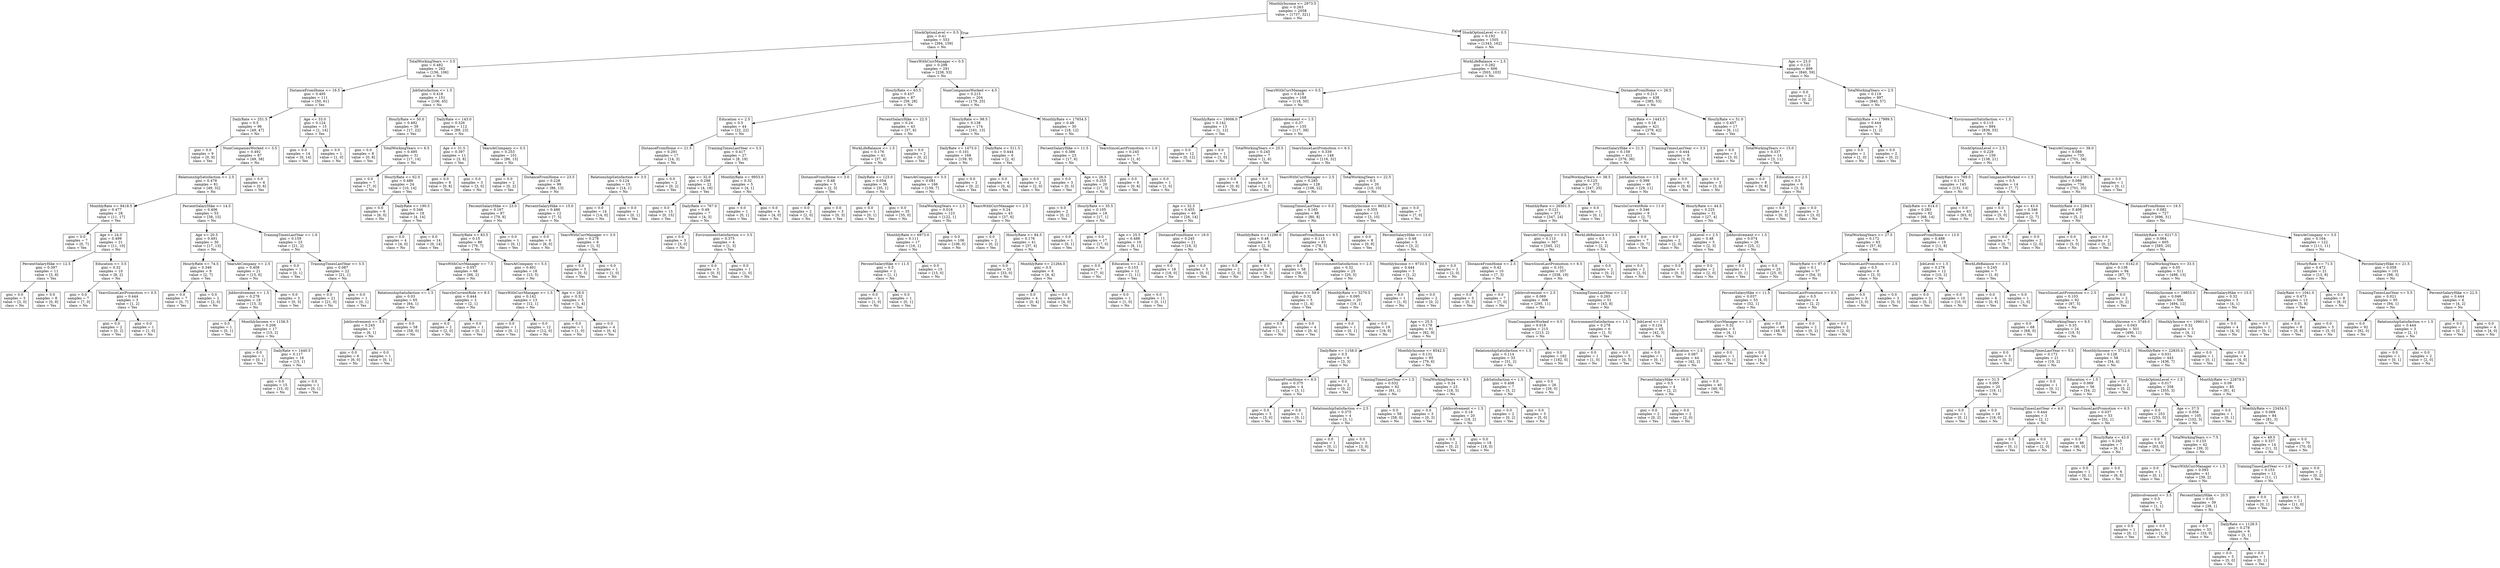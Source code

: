 digraph Tree {
node [shape=box] ;
0 [label="MonthlyIncome <= 2973.5\ngini = 0.263\nsamples = 2058\nvalue = [1737, 321]\nclass = No"] ;
1 [label="StockOptionLevel <= 0.5\ngini = 0.41\nsamples = 553\nvalue = [394, 159]\nclass = No"] ;
0 -> 1 [labeldistance=2.5, labelangle=45, headlabel="True"] ;
2 [label="TotalWorkingYears <= 3.5\ngini = 0.482\nsamples = 262\nvalue = [156, 106]\nclass = No"] ;
1 -> 2 ;
3 [label="DistanceFromHome <= 16.5\ngini = 0.495\nsamples = 111\nvalue = [50, 61]\nclass = Yes"] ;
2 -> 3 ;
4 [label="DailyRate <= 251.5\ngini = 0.5\nsamples = 96\nvalue = [49, 47]\nclass = No"] ;
3 -> 4 ;
5 [label="gini = 0.0\nsamples = 9\nvalue = [0, 9]\nclass = Yes"] ;
4 -> 5 ;
6 [label="NumCompaniesWorked <= 3.5\ngini = 0.492\nsamples = 87\nvalue = [49, 38]\nclass = No"] ;
4 -> 6 ;
7 [label="RelationshipSatisfaction <= 2.5\ngini = 0.478\nsamples = 81\nvalue = [49, 32]\nclass = No"] ;
6 -> 7 ;
8 [label="MonthlyRate <= 9418.5\ngini = 0.477\nsamples = 28\nvalue = [11, 17]\nclass = Yes"] ;
7 -> 8 ;
9 [label="gini = 0.0\nsamples = 7\nvalue = [0, 7]\nclass = Yes"] ;
8 -> 9 ;
10 [label="Age <= 24.0\ngini = 0.499\nsamples = 21\nvalue = [11, 10]\nclass = No"] ;
8 -> 10 ;
11 [label="PercentSalaryHike <= 12.5\ngini = 0.397\nsamples = 11\nvalue = [3, 8]\nclass = Yes"] ;
10 -> 11 ;
12 [label="gini = 0.0\nsamples = 3\nvalue = [3, 0]\nclass = No"] ;
11 -> 12 ;
13 [label="gini = 0.0\nsamples = 8\nvalue = [0, 8]\nclass = Yes"] ;
11 -> 13 ;
14 [label="Education <= 3.5\ngini = 0.32\nsamples = 10\nvalue = [8, 2]\nclass = No"] ;
10 -> 14 ;
15 [label="gini = 0.0\nsamples = 7\nvalue = [7, 0]\nclass = No"] ;
14 -> 15 ;
16 [label="YearsSinceLastPromotion <= 0.5\ngini = 0.444\nsamples = 3\nvalue = [1, 2]\nclass = Yes"] ;
14 -> 16 ;
17 [label="gini = 0.0\nsamples = 2\nvalue = [0, 2]\nclass = Yes"] ;
16 -> 17 ;
18 [label="gini = 0.0\nsamples = 1\nvalue = [1, 0]\nclass = No"] ;
16 -> 18 ;
19 [label="PercentSalaryHike <= 14.5\ngini = 0.406\nsamples = 53\nvalue = [38, 15]\nclass = No"] ;
7 -> 19 ;
20 [label="Age <= 20.5\ngini = 0.491\nsamples = 30\nvalue = [17, 13]\nclass = No"] ;
19 -> 20 ;
21 [label="HourlyRate <= 74.5\ngini = 0.346\nsamples = 9\nvalue = [2, 7]\nclass = Yes"] ;
20 -> 21 ;
22 [label="gini = 0.0\nsamples = 7\nvalue = [0, 7]\nclass = Yes"] ;
21 -> 22 ;
23 [label="gini = 0.0\nsamples = 2\nvalue = [2, 0]\nclass = No"] ;
21 -> 23 ;
24 [label="YearsAtCompany <= 2.5\ngini = 0.408\nsamples = 21\nvalue = [15, 6]\nclass = No"] ;
20 -> 24 ;
25 [label="JobInvolvement <= 1.5\ngini = 0.278\nsamples = 18\nvalue = [15, 3]\nclass = No"] ;
24 -> 25 ;
26 [label="gini = 0.0\nsamples = 1\nvalue = [0, 1]\nclass = Yes"] ;
25 -> 26 ;
27 [label="MonthlyIncome <= 1156.5\ngini = 0.208\nsamples = 17\nvalue = [15, 2]\nclass = No"] ;
25 -> 27 ;
28 [label="gini = 0.0\nsamples = 1\nvalue = [0, 1]\nclass = Yes"] ;
27 -> 28 ;
29 [label="DailyRate <= 1440.5\ngini = 0.117\nsamples = 16\nvalue = [15, 1]\nclass = No"] ;
27 -> 29 ;
30 [label="gini = 0.0\nsamples = 15\nvalue = [15, 0]\nclass = No"] ;
29 -> 30 ;
31 [label="gini = 0.0\nsamples = 1\nvalue = [0, 1]\nclass = Yes"] ;
29 -> 31 ;
32 [label="gini = 0.0\nsamples = 3\nvalue = [0, 3]\nclass = Yes"] ;
24 -> 32 ;
33 [label="TrainingTimesLastYear <= 1.0\ngini = 0.159\nsamples = 23\nvalue = [21, 2]\nclass = No"] ;
19 -> 33 ;
34 [label="gini = 0.0\nsamples = 1\nvalue = [0, 1]\nclass = Yes"] ;
33 -> 34 ;
35 [label="TrainingTimesLastYear <= 5.5\ngini = 0.087\nsamples = 22\nvalue = [21, 1]\nclass = No"] ;
33 -> 35 ;
36 [label="gini = 0.0\nsamples = 21\nvalue = [21, 0]\nclass = No"] ;
35 -> 36 ;
37 [label="gini = 0.0\nsamples = 1\nvalue = [0, 1]\nclass = Yes"] ;
35 -> 37 ;
38 [label="gini = 0.0\nsamples = 6\nvalue = [0, 6]\nclass = Yes"] ;
6 -> 38 ;
39 [label="Age <= 33.0\ngini = 0.124\nsamples = 15\nvalue = [1, 14]\nclass = Yes"] ;
3 -> 39 ;
40 [label="gini = 0.0\nsamples = 14\nvalue = [0, 14]\nclass = Yes"] ;
39 -> 40 ;
41 [label="gini = 0.0\nsamples = 1\nvalue = [1, 0]\nclass = No"] ;
39 -> 41 ;
42 [label="JobSatisfaction <= 1.5\ngini = 0.418\nsamples = 151\nvalue = [106, 45]\nclass = No"] ;
2 -> 42 ;
43 [label="HourlyRate <= 50.0\ngini = 0.492\nsamples = 39\nvalue = [17, 22]\nclass = Yes"] ;
42 -> 43 ;
44 [label="gini = 0.0\nsamples = 8\nvalue = [0, 8]\nclass = Yes"] ;
43 -> 44 ;
45 [label="TotalWorkingYears <= 6.5\ngini = 0.495\nsamples = 31\nvalue = [17, 14]\nclass = No"] ;
43 -> 45 ;
46 [label="gini = 0.0\nsamples = 7\nvalue = [7, 0]\nclass = No"] ;
45 -> 46 ;
47 [label="HourlyRate <= 62.0\ngini = 0.486\nsamples = 24\nvalue = [10, 14]\nclass = Yes"] ;
45 -> 47 ;
48 [label="gini = 0.0\nsamples = 6\nvalue = [6, 0]\nclass = No"] ;
47 -> 48 ;
49 [label="DailyRate <= 190.5\ngini = 0.346\nsamples = 18\nvalue = [4, 14]\nclass = Yes"] ;
47 -> 49 ;
50 [label="gini = 0.0\nsamples = 4\nvalue = [4, 0]\nclass = No"] ;
49 -> 50 ;
51 [label="gini = 0.0\nsamples = 14\nvalue = [0, 14]\nclass = Yes"] ;
49 -> 51 ;
52 [label="DailyRate <= 143.0\ngini = 0.326\nsamples = 112\nvalue = [89, 23]\nclass = No"] ;
42 -> 52 ;
53 [label="Age <= 31.5\ngini = 0.397\nsamples = 11\nvalue = [3, 8]\nclass = Yes"] ;
52 -> 53 ;
54 [label="gini = 0.0\nsamples = 8\nvalue = [0, 8]\nclass = Yes"] ;
53 -> 54 ;
55 [label="gini = 0.0\nsamples = 3\nvalue = [3, 0]\nclass = No"] ;
53 -> 55 ;
56 [label="YearsAtCompany <= 0.5\ngini = 0.253\nsamples = 101\nvalue = [86, 15]\nclass = No"] ;
52 -> 56 ;
57 [label="gini = 0.0\nsamples = 2\nvalue = [0, 2]\nclass = Yes"] ;
56 -> 57 ;
58 [label="DistanceFromHome <= 23.5\ngini = 0.228\nsamples = 99\nvalue = [86, 13]\nclass = No"] ;
56 -> 58 ;
59 [label="PercentSalaryHike <= 23.0\ngini = 0.167\nsamples = 87\nvalue = [79, 8]\nclass = No"] ;
58 -> 59 ;
60 [label="HourlyRate <= 83.5\ngini = 0.15\nsamples = 86\nvalue = [79, 7]\nclass = No"] ;
59 -> 60 ;
61 [label="YearsWithCurrManager <= 7.5\ngini = 0.057\nsamples = 68\nvalue = [66, 2]\nclass = No"] ;
60 -> 61 ;
62 [label="RelationshipSatisfaction <= 1.5\ngini = 0.03\nsamples = 65\nvalue = [64, 1]\nclass = No"] ;
61 -> 62 ;
63 [label="JobInvolvement <= 3.5\ngini = 0.245\nsamples = 7\nvalue = [6, 1]\nclass = No"] ;
62 -> 63 ;
64 [label="gini = 0.0\nsamples = 6\nvalue = [6, 0]\nclass = No"] ;
63 -> 64 ;
65 [label="gini = 0.0\nsamples = 1\nvalue = [0, 1]\nclass = Yes"] ;
63 -> 65 ;
66 [label="gini = 0.0\nsamples = 58\nvalue = [58, 0]\nclass = No"] ;
62 -> 66 ;
67 [label="YearsInCurrentRole <= 8.5\ngini = 0.444\nsamples = 3\nvalue = [2, 1]\nclass = No"] ;
61 -> 67 ;
68 [label="gini = 0.0\nsamples = 2\nvalue = [2, 0]\nclass = No"] ;
67 -> 68 ;
69 [label="gini = 0.0\nsamples = 1\nvalue = [0, 1]\nclass = Yes"] ;
67 -> 69 ;
70 [label="YearsAtCompany <= 5.5\ngini = 0.401\nsamples = 18\nvalue = [13, 5]\nclass = No"] ;
60 -> 70 ;
71 [label="YearsWithCurrManager <= 1.5\ngini = 0.142\nsamples = 13\nvalue = [12, 1]\nclass = No"] ;
70 -> 71 ;
72 [label="gini = 0.0\nsamples = 1\nvalue = [0, 1]\nclass = Yes"] ;
71 -> 72 ;
73 [label="gini = 0.0\nsamples = 12\nvalue = [12, 0]\nclass = No"] ;
71 -> 73 ;
74 [label="Age <= 28.0\ngini = 0.32\nsamples = 5\nvalue = [1, 4]\nclass = Yes"] ;
70 -> 74 ;
75 [label="gini = 0.0\nsamples = 1\nvalue = [1, 0]\nclass = No"] ;
74 -> 75 ;
76 [label="gini = 0.0\nsamples = 4\nvalue = [0, 4]\nclass = Yes"] ;
74 -> 76 ;
77 [label="gini = 0.0\nsamples = 1\nvalue = [0, 1]\nclass = Yes"] ;
59 -> 77 ;
78 [label="PercentSalaryHike <= 15.0\ngini = 0.486\nsamples = 12\nvalue = [7, 5]\nclass = No"] ;
58 -> 78 ;
79 [label="gini = 0.0\nsamples = 6\nvalue = [6, 0]\nclass = No"] ;
78 -> 79 ;
80 [label="YearsWithCurrManager <= 3.0\ngini = 0.278\nsamples = 6\nvalue = [1, 5]\nclass = Yes"] ;
78 -> 80 ;
81 [label="gini = 0.0\nsamples = 5\nvalue = [0, 5]\nclass = Yes"] ;
80 -> 81 ;
82 [label="gini = 0.0\nsamples = 1\nvalue = [1, 0]\nclass = No"] ;
80 -> 82 ;
83 [label="YearsWithCurrManager <= 0.5\ngini = 0.298\nsamples = 291\nvalue = [238, 53]\nclass = No"] ;
1 -> 83 ;
84 [label="HourlyRate <= 63.5\ngini = 0.437\nsamples = 87\nvalue = [59, 28]\nclass = No"] ;
83 -> 84 ;
85 [label="Education <= 2.5\ngini = 0.5\nsamples = 44\nvalue = [22, 22]\nclass = No"] ;
84 -> 85 ;
86 [label="DistanceFromHome <= 21.5\ngini = 0.291\nsamples = 17\nvalue = [14, 3]\nclass = No"] ;
85 -> 86 ;
87 [label="RelationshipSatisfaction <= 3.5\ngini = 0.124\nsamples = 15\nvalue = [14, 1]\nclass = No"] ;
86 -> 87 ;
88 [label="gini = 0.0\nsamples = 14\nvalue = [14, 0]\nclass = No"] ;
87 -> 88 ;
89 [label="gini = 0.0\nsamples = 1\nvalue = [0, 1]\nclass = Yes"] ;
87 -> 89 ;
90 [label="gini = 0.0\nsamples = 2\nvalue = [0, 2]\nclass = Yes"] ;
86 -> 90 ;
91 [label="TrainingTimesLastYear <= 5.5\ngini = 0.417\nsamples = 27\nvalue = [8, 19]\nclass = Yes"] ;
85 -> 91 ;
92 [label="Age <= 32.0\ngini = 0.298\nsamples = 22\nvalue = [4, 18]\nclass = Yes"] ;
91 -> 92 ;
93 [label="gini = 0.0\nsamples = 15\nvalue = [0, 15]\nclass = Yes"] ;
92 -> 93 ;
94 [label="DailyRate <= 767.0\ngini = 0.49\nsamples = 7\nvalue = [4, 3]\nclass = No"] ;
92 -> 94 ;
95 [label="gini = 0.0\nsamples = 3\nvalue = [3, 0]\nclass = No"] ;
94 -> 95 ;
96 [label="EnvironmentSatisfaction <= 3.5\ngini = 0.375\nsamples = 4\nvalue = [1, 3]\nclass = Yes"] ;
94 -> 96 ;
97 [label="gini = 0.0\nsamples = 3\nvalue = [0, 3]\nclass = Yes"] ;
96 -> 97 ;
98 [label="gini = 0.0\nsamples = 1\nvalue = [1, 0]\nclass = No"] ;
96 -> 98 ;
99 [label="MonthlyRate <= 9953.0\ngini = 0.32\nsamples = 5\nvalue = [4, 1]\nclass = No"] ;
91 -> 99 ;
100 [label="gini = 0.0\nsamples = 1\nvalue = [0, 1]\nclass = Yes"] ;
99 -> 100 ;
101 [label="gini = 0.0\nsamples = 4\nvalue = [4, 0]\nclass = No"] ;
99 -> 101 ;
102 [label="PercentSalaryHike <= 22.5\ngini = 0.24\nsamples = 43\nvalue = [37, 6]\nclass = No"] ;
84 -> 102 ;
103 [label="WorkLifeBalance <= 1.5\ngini = 0.176\nsamples = 41\nvalue = [37, 4]\nclass = No"] ;
102 -> 103 ;
104 [label="DistanceFromHome <= 3.0\ngini = 0.48\nsamples = 5\nvalue = [2, 3]\nclass = Yes"] ;
103 -> 104 ;
105 [label="gini = 0.0\nsamples = 2\nvalue = [2, 0]\nclass = No"] ;
104 -> 105 ;
106 [label="gini = 0.0\nsamples = 3\nvalue = [0, 3]\nclass = Yes"] ;
104 -> 106 ;
107 [label="DailyRate <= 123.0\ngini = 0.054\nsamples = 36\nvalue = [35, 1]\nclass = No"] ;
103 -> 107 ;
108 [label="gini = 0.0\nsamples = 1\nvalue = [0, 1]\nclass = Yes"] ;
107 -> 108 ;
109 [label="gini = 0.0\nsamples = 35\nvalue = [35, 0]\nclass = No"] ;
107 -> 109 ;
110 [label="gini = 0.0\nsamples = 2\nvalue = [0, 2]\nclass = Yes"] ;
102 -> 110 ;
111 [label="NumCompaniesWorked <= 4.5\ngini = 0.215\nsamples = 204\nvalue = [179, 25]\nclass = No"] ;
83 -> 111 ;
112 [label="HourlyRate <= 98.5\ngini = 0.138\nsamples = 174\nvalue = [161, 13]\nclass = No"] ;
111 -> 112 ;
113 [label="DailyRate <= 1473.0\ngini = 0.101\nsamples = 168\nvalue = [159, 9]\nclass = No"] ;
112 -> 113 ;
114 [label="YearsAtCompany <= 5.5\ngini = 0.081\nsamples = 166\nvalue = [159, 7]\nclass = No"] ;
113 -> 114 ;
115 [label="TotalWorkingYears <= 2.5\ngini = 0.016\nsamples = 123\nvalue = [122, 1]\nclass = No"] ;
114 -> 115 ;
116 [label="MonthlyRate <= 6973.0\ngini = 0.111\nsamples = 17\nvalue = [16, 1]\nclass = No"] ;
115 -> 116 ;
117 [label="PercentSalaryHike <= 11.5\ngini = 0.5\nsamples = 2\nvalue = [1, 1]\nclass = No"] ;
116 -> 117 ;
118 [label="gini = 0.0\nsamples = 1\nvalue = [1, 0]\nclass = No"] ;
117 -> 118 ;
119 [label="gini = 0.0\nsamples = 1\nvalue = [0, 1]\nclass = Yes"] ;
117 -> 119 ;
120 [label="gini = 0.0\nsamples = 15\nvalue = [15, 0]\nclass = No"] ;
116 -> 120 ;
121 [label="gini = 0.0\nsamples = 106\nvalue = [106, 0]\nclass = No"] ;
115 -> 121 ;
122 [label="YearsWithCurrManager <= 2.5\ngini = 0.24\nsamples = 43\nvalue = [37, 6]\nclass = No"] ;
114 -> 122 ;
123 [label="gini = 0.0\nsamples = 2\nvalue = [0, 2]\nclass = Yes"] ;
122 -> 123 ;
124 [label="HourlyRate <= 84.5\ngini = 0.176\nsamples = 41\nvalue = [37, 4]\nclass = No"] ;
122 -> 124 ;
125 [label="gini = 0.0\nsamples = 33\nvalue = [33, 0]\nclass = No"] ;
124 -> 125 ;
126 [label="MonthlyRate <= 21264.0\ngini = 0.5\nsamples = 8\nvalue = [4, 4]\nclass = No"] ;
124 -> 126 ;
127 [label="gini = 0.0\nsamples = 4\nvalue = [0, 4]\nclass = Yes"] ;
126 -> 127 ;
128 [label="gini = 0.0\nsamples = 4\nvalue = [4, 0]\nclass = No"] ;
126 -> 128 ;
129 [label="gini = 0.0\nsamples = 2\nvalue = [0, 2]\nclass = Yes"] ;
113 -> 129 ;
130 [label="DailyRate <= 511.5\ngini = 0.444\nsamples = 6\nvalue = [2, 4]\nclass = Yes"] ;
112 -> 130 ;
131 [label="gini = 0.0\nsamples = 4\nvalue = [0, 4]\nclass = Yes"] ;
130 -> 131 ;
132 [label="gini = 0.0\nsamples = 2\nvalue = [2, 0]\nclass = No"] ;
130 -> 132 ;
133 [label="MonthlyRate <= 17654.5\ngini = 0.48\nsamples = 30\nvalue = [18, 12]\nclass = No"] ;
111 -> 133 ;
134 [label="PercentSalaryHike <= 11.5\ngini = 0.386\nsamples = 23\nvalue = [17, 6]\nclass = No"] ;
133 -> 134 ;
135 [label="gini = 0.0\nsamples = 3\nvalue = [0, 3]\nclass = Yes"] ;
134 -> 135 ;
136 [label="Age <= 26.5\ngini = 0.255\nsamples = 20\nvalue = [17, 3]\nclass = No"] ;
134 -> 136 ;
137 [label="gini = 0.0\nsamples = 2\nvalue = [0, 2]\nclass = Yes"] ;
136 -> 137 ;
138 [label="HourlyRate <= 35.5\ngini = 0.105\nsamples = 18\nvalue = [17, 1]\nclass = No"] ;
136 -> 138 ;
139 [label="gini = 0.0\nsamples = 1\nvalue = [0, 1]\nclass = Yes"] ;
138 -> 139 ;
140 [label="gini = 0.0\nsamples = 17\nvalue = [17, 0]\nclass = No"] ;
138 -> 140 ;
141 [label="YearsSinceLastPromotion <= 1.0\ngini = 0.245\nsamples = 7\nvalue = [1, 6]\nclass = Yes"] ;
133 -> 141 ;
142 [label="gini = 0.0\nsamples = 6\nvalue = [0, 6]\nclass = Yes"] ;
141 -> 142 ;
143 [label="gini = 0.0\nsamples = 1\nvalue = [1, 0]\nclass = No"] ;
141 -> 143 ;
144 [label="StockOptionLevel <= 0.5\ngini = 0.192\nsamples = 1505\nvalue = [1343, 162]\nclass = No"] ;
0 -> 144 [labeldistance=2.5, labelangle=-45, headlabel="False"] ;
145 [label="WorkLifeBalance <= 2.5\ngini = 0.282\nsamples = 606\nvalue = [503, 103]\nclass = No"] ;
144 -> 145 ;
146 [label="YearsWithCurrManager <= 0.5\ngini = 0.418\nsamples = 168\nvalue = [118, 50]\nclass = No"] ;
145 -> 146 ;
147 [label="MonthlyRate <= 19006.0\ngini = 0.142\nsamples = 13\nvalue = [1, 12]\nclass = Yes"] ;
146 -> 147 ;
148 [label="gini = 0.0\nsamples = 12\nvalue = [0, 12]\nclass = Yes"] ;
147 -> 148 ;
149 [label="gini = 0.0\nsamples = 1\nvalue = [1, 0]\nclass = No"] ;
147 -> 149 ;
150 [label="JobInvolvement <= 1.5\ngini = 0.37\nsamples = 155\nvalue = [117, 38]\nclass = No"] ;
146 -> 150 ;
151 [label="TotalWorkingYears <= 25.5\ngini = 0.245\nsamples = 7\nvalue = [1, 6]\nclass = Yes"] ;
150 -> 151 ;
152 [label="gini = 0.0\nsamples = 6\nvalue = [0, 6]\nclass = Yes"] ;
151 -> 152 ;
153 [label="gini = 0.0\nsamples = 1\nvalue = [1, 0]\nclass = No"] ;
151 -> 153 ;
154 [label="YearsSinceLastPromotion <= 6.5\ngini = 0.339\nsamples = 148\nvalue = [116, 32]\nclass = No"] ;
150 -> 154 ;
155 [label="YearsWithCurrManager <= 2.5\ngini = 0.285\nsamples = 128\nvalue = [106, 22]\nclass = No"] ;
154 -> 155 ;
156 [label="Age <= 32.5\ngini = 0.455\nsamples = 40\nvalue = [26, 14]\nclass = No"] ;
155 -> 156 ;
157 [label="Age <= 25.5\ngini = 0.488\nsamples = 19\nvalue = [8, 11]\nclass = Yes"] ;
156 -> 157 ;
158 [label="gini = 0.0\nsamples = 7\nvalue = [7, 0]\nclass = No"] ;
157 -> 158 ;
159 [label="Education <= 2.5\ngini = 0.153\nsamples = 12\nvalue = [1, 11]\nclass = Yes"] ;
157 -> 159 ;
160 [label="gini = 0.0\nsamples = 1\nvalue = [1, 0]\nclass = No"] ;
159 -> 160 ;
161 [label="gini = 0.0\nsamples = 11\nvalue = [0, 11]\nclass = Yes"] ;
159 -> 161 ;
162 [label="DistanceFromHome <= 19.0\ngini = 0.245\nsamples = 21\nvalue = [18, 3]\nclass = No"] ;
156 -> 162 ;
163 [label="gini = 0.0\nsamples = 18\nvalue = [18, 0]\nclass = No"] ;
162 -> 163 ;
164 [label="gini = 0.0\nsamples = 3\nvalue = [0, 3]\nclass = Yes"] ;
162 -> 164 ;
165 [label="TrainingTimesLastYear <= 0.5\ngini = 0.165\nsamples = 88\nvalue = [80, 8]\nclass = No"] ;
155 -> 165 ;
166 [label="MonthlyRate <= 11290.0\ngini = 0.48\nsamples = 5\nvalue = [2, 3]\nclass = Yes"] ;
165 -> 166 ;
167 [label="gini = 0.0\nsamples = 2\nvalue = [2, 0]\nclass = No"] ;
166 -> 167 ;
168 [label="gini = 0.0\nsamples = 3\nvalue = [0, 3]\nclass = Yes"] ;
166 -> 168 ;
169 [label="DistanceFromHome <= 9.5\ngini = 0.113\nsamples = 83\nvalue = [78, 5]\nclass = No"] ;
165 -> 169 ;
170 [label="gini = 0.0\nsamples = 58\nvalue = [58, 0]\nclass = No"] ;
169 -> 170 ;
171 [label="EnvironmentSatisfaction <= 2.5\ngini = 0.32\nsamples = 25\nvalue = [20, 5]\nclass = No"] ;
169 -> 171 ;
172 [label="HourlyRate <= 59.0\ngini = 0.32\nsamples = 5\nvalue = [1, 4]\nclass = Yes"] ;
171 -> 172 ;
173 [label="gini = 0.0\nsamples = 1\nvalue = [1, 0]\nclass = No"] ;
172 -> 173 ;
174 [label="gini = 0.0\nsamples = 4\nvalue = [0, 4]\nclass = Yes"] ;
172 -> 174 ;
175 [label="MonthlyRate <= 5270.5\ngini = 0.095\nsamples = 20\nvalue = [19, 1]\nclass = No"] ;
171 -> 175 ;
176 [label="gini = 0.0\nsamples = 1\nvalue = [0, 1]\nclass = Yes"] ;
175 -> 176 ;
177 [label="gini = 0.0\nsamples = 19\nvalue = [19, 0]\nclass = No"] ;
175 -> 177 ;
178 [label="TotalWorkingYears <= 22.5\ngini = 0.5\nsamples = 20\nvalue = [10, 10]\nclass = No"] ;
154 -> 178 ;
179 [label="MonthlyIncome <= 8652.0\ngini = 0.355\nsamples = 13\nvalue = [3, 10]\nclass = Yes"] ;
178 -> 179 ;
180 [label="gini = 0.0\nsamples = 8\nvalue = [0, 8]\nclass = Yes"] ;
179 -> 180 ;
181 [label="PercentSalaryHike <= 13.0\ngini = 0.48\nsamples = 5\nvalue = [3, 2]\nclass = No"] ;
179 -> 181 ;
182 [label="MonthlyIncome <= 9733.5\ngini = 0.444\nsamples = 3\nvalue = [1, 2]\nclass = Yes"] ;
181 -> 182 ;
183 [label="gini = 0.0\nsamples = 1\nvalue = [1, 0]\nclass = No"] ;
182 -> 183 ;
184 [label="gini = 0.0\nsamples = 2\nvalue = [0, 2]\nclass = Yes"] ;
182 -> 184 ;
185 [label="gini = 0.0\nsamples = 2\nvalue = [2, 0]\nclass = No"] ;
181 -> 185 ;
186 [label="gini = 0.0\nsamples = 7\nvalue = [7, 0]\nclass = No"] ;
178 -> 186 ;
187 [label="DistanceFromHome <= 26.5\ngini = 0.213\nsamples = 438\nvalue = [385, 53]\nclass = No"] ;
145 -> 187 ;
188 [label="DailyRate <= 1443.5\ngini = 0.18\nsamples = 421\nvalue = [379, 42]\nclass = No"] ;
187 -> 188 ;
189 [label="PercentSalaryHike <= 21.5\ngini = 0.159\nsamples = 412\nvalue = [376, 36]\nclass = No"] ;
188 -> 189 ;
190 [label="TotalWorkingYears <= 38.5\ngini = 0.125\nsamples = 372\nvalue = [347, 25]\nclass = No"] ;
189 -> 190 ;
191 [label="MonthlyRate <= 26501.5\ngini = 0.121\nsamples = 371\nvalue = [347, 24]\nclass = No"] ;
190 -> 191 ;
192 [label="YearsAtCompany <= 0.5\ngini = 0.113\nsamples = 367\nvalue = [345, 22]\nclass = No"] ;
191 -> 192 ;
193 [label="DistanceFromHome <= 2.5\ngini = 0.42\nsamples = 10\nvalue = [7, 3]\nclass = No"] ;
192 -> 193 ;
194 [label="gini = 0.0\nsamples = 3\nvalue = [0, 3]\nclass = Yes"] ;
193 -> 194 ;
195 [label="gini = 0.0\nsamples = 7\nvalue = [7, 0]\nclass = No"] ;
193 -> 195 ;
196 [label="YearsSinceLastPromotion <= 6.5\ngini = 0.101\nsamples = 357\nvalue = [338, 19]\nclass = No"] ;
192 -> 196 ;
197 [label="JobInvolvement <= 2.5\ngini = 0.069\nsamples = 306\nvalue = [295, 11]\nclass = No"] ;
196 -> 197 ;
198 [label="Age <= 25.5\ngini = 0.178\nsamples = 91\nvalue = [82, 9]\nclass = No"] ;
197 -> 198 ;
199 [label="DailyRate <= 1158.0\ngini = 0.5\nsamples = 6\nvalue = [3, 3]\nclass = No"] ;
198 -> 199 ;
200 [label="DistanceFromHome <= 6.5\ngini = 0.375\nsamples = 4\nvalue = [3, 1]\nclass = No"] ;
199 -> 200 ;
201 [label="gini = 0.0\nsamples = 3\nvalue = [3, 0]\nclass = No"] ;
200 -> 201 ;
202 [label="gini = 0.0\nsamples = 1\nvalue = [0, 1]\nclass = Yes"] ;
200 -> 202 ;
203 [label="gini = 0.0\nsamples = 2\nvalue = [0, 2]\nclass = Yes"] ;
199 -> 203 ;
204 [label="MonthlyIncome <= 8542.5\ngini = 0.131\nsamples = 85\nvalue = [79, 6]\nclass = No"] ;
198 -> 204 ;
205 [label="TrainingTimesLastYear <= 1.5\ngini = 0.032\nsamples = 62\nvalue = [61, 1]\nclass = No"] ;
204 -> 205 ;
206 [label="RelationshipSatisfaction <= 2.5\ngini = 0.375\nsamples = 4\nvalue = [3, 1]\nclass = No"] ;
205 -> 206 ;
207 [label="gini = 0.0\nsamples = 1\nvalue = [0, 1]\nclass = Yes"] ;
206 -> 207 ;
208 [label="gini = 0.0\nsamples = 3\nvalue = [3, 0]\nclass = No"] ;
206 -> 208 ;
209 [label="gini = 0.0\nsamples = 58\nvalue = [58, 0]\nclass = No"] ;
205 -> 209 ;
210 [label="TotalWorkingYears <= 9.5\ngini = 0.34\nsamples = 23\nvalue = [18, 5]\nclass = No"] ;
204 -> 210 ;
211 [label="gini = 0.0\nsamples = 3\nvalue = [0, 3]\nclass = Yes"] ;
210 -> 211 ;
212 [label="JobInvolvement <= 1.5\ngini = 0.18\nsamples = 20\nvalue = [18, 2]\nclass = No"] ;
210 -> 212 ;
213 [label="gini = 0.0\nsamples = 2\nvalue = [0, 2]\nclass = Yes"] ;
212 -> 213 ;
214 [label="gini = 0.0\nsamples = 18\nvalue = [18, 0]\nclass = No"] ;
212 -> 214 ;
215 [label="NumCompaniesWorked <= 0.5\ngini = 0.018\nsamples = 215\nvalue = [213, 2]\nclass = No"] ;
197 -> 215 ;
216 [label="RelationshipSatisfaction <= 1.5\ngini = 0.114\nsamples = 33\nvalue = [31, 2]\nclass = No"] ;
215 -> 216 ;
217 [label="JobSatisfaction <= 1.5\ngini = 0.408\nsamples = 7\nvalue = [5, 2]\nclass = No"] ;
216 -> 217 ;
218 [label="gini = 0.0\nsamples = 2\nvalue = [0, 2]\nclass = Yes"] ;
217 -> 218 ;
219 [label="gini = 0.0\nsamples = 5\nvalue = [5, 0]\nclass = No"] ;
217 -> 219 ;
220 [label="gini = 0.0\nsamples = 26\nvalue = [26, 0]\nclass = No"] ;
216 -> 220 ;
221 [label="gini = 0.0\nsamples = 182\nvalue = [182, 0]\nclass = No"] ;
215 -> 221 ;
222 [label="TrainingTimesLastYear <= 1.5\ngini = 0.265\nsamples = 51\nvalue = [43, 8]\nclass = No"] ;
196 -> 222 ;
223 [label="EnvironmentSatisfaction <= 1.5\ngini = 0.278\nsamples = 6\nvalue = [1, 5]\nclass = Yes"] ;
222 -> 223 ;
224 [label="gini = 0.0\nsamples = 1\nvalue = [1, 0]\nclass = No"] ;
223 -> 224 ;
225 [label="gini = 0.0\nsamples = 5\nvalue = [0, 5]\nclass = Yes"] ;
223 -> 225 ;
226 [label="JobLevel <= 1.5\ngini = 0.124\nsamples = 45\nvalue = [42, 3]\nclass = No"] ;
222 -> 226 ;
227 [label="gini = 0.0\nsamples = 1\nvalue = [0, 1]\nclass = Yes"] ;
226 -> 227 ;
228 [label="Education <= 1.5\ngini = 0.087\nsamples = 44\nvalue = [42, 2]\nclass = No"] ;
226 -> 228 ;
229 [label="PercentSalaryHike <= 16.0\ngini = 0.5\nsamples = 4\nvalue = [2, 2]\nclass = No"] ;
228 -> 229 ;
230 [label="gini = 0.0\nsamples = 2\nvalue = [0, 2]\nclass = Yes"] ;
229 -> 230 ;
231 [label="gini = 0.0\nsamples = 2\nvalue = [2, 0]\nclass = No"] ;
229 -> 231 ;
232 [label="gini = 0.0\nsamples = 40\nvalue = [40, 0]\nclass = No"] ;
228 -> 232 ;
233 [label="WorkLifeBalance <= 3.5\ngini = 0.5\nsamples = 4\nvalue = [2, 2]\nclass = No"] ;
191 -> 233 ;
234 [label="gini = 0.0\nsamples = 2\nvalue = [0, 2]\nclass = Yes"] ;
233 -> 234 ;
235 [label="gini = 0.0\nsamples = 2\nvalue = [2, 0]\nclass = No"] ;
233 -> 235 ;
236 [label="gini = 0.0\nsamples = 1\nvalue = [0, 1]\nclass = Yes"] ;
190 -> 236 ;
237 [label="JobSatisfaction <= 1.5\ngini = 0.399\nsamples = 40\nvalue = [29, 11]\nclass = No"] ;
189 -> 237 ;
238 [label="YearsInCurrentRole <= 11.0\ngini = 0.346\nsamples = 9\nvalue = [2, 7]\nclass = Yes"] ;
237 -> 238 ;
239 [label="gini = 0.0\nsamples = 7\nvalue = [0, 7]\nclass = Yes"] ;
238 -> 239 ;
240 [label="gini = 0.0\nsamples = 2\nvalue = [2, 0]\nclass = No"] ;
238 -> 240 ;
241 [label="HourlyRate <= 44.5\ngini = 0.225\nsamples = 31\nvalue = [27, 4]\nclass = No"] ;
237 -> 241 ;
242 [label="JobLevel <= 2.5\ngini = 0.48\nsamples = 5\nvalue = [2, 3]\nclass = Yes"] ;
241 -> 242 ;
243 [label="gini = 0.0\nsamples = 3\nvalue = [0, 3]\nclass = Yes"] ;
242 -> 243 ;
244 [label="gini = 0.0\nsamples = 2\nvalue = [2, 0]\nclass = No"] ;
242 -> 244 ;
245 [label="JobInvolvement <= 1.5\ngini = 0.074\nsamples = 26\nvalue = [25, 1]\nclass = No"] ;
241 -> 245 ;
246 [label="gini = 0.0\nsamples = 1\nvalue = [0, 1]\nclass = Yes"] ;
245 -> 246 ;
247 [label="gini = 0.0\nsamples = 25\nvalue = [25, 0]\nclass = No"] ;
245 -> 247 ;
248 [label="TrainingTimesLastYear <= 3.5\ngini = 0.444\nsamples = 9\nvalue = [3, 6]\nclass = Yes"] ;
188 -> 248 ;
249 [label="gini = 0.0\nsamples = 6\nvalue = [0, 6]\nclass = Yes"] ;
248 -> 249 ;
250 [label="gini = 0.0\nsamples = 3\nvalue = [3, 0]\nclass = No"] ;
248 -> 250 ;
251 [label="HourlyRate <= 51.0\ngini = 0.457\nsamples = 17\nvalue = [6, 11]\nclass = Yes"] ;
187 -> 251 ;
252 [label="gini = 0.0\nsamples = 3\nvalue = [3, 0]\nclass = No"] ;
251 -> 252 ;
253 [label="TotalWorkingYears <= 15.0\ngini = 0.337\nsamples = 14\nvalue = [3, 11]\nclass = Yes"] ;
251 -> 253 ;
254 [label="gini = 0.0\nsamples = 8\nvalue = [0, 8]\nclass = Yes"] ;
253 -> 254 ;
255 [label="Education <= 2.5\ngini = 0.5\nsamples = 6\nvalue = [3, 3]\nclass = No"] ;
253 -> 255 ;
256 [label="gini = 0.0\nsamples = 3\nvalue = [0, 3]\nclass = Yes"] ;
255 -> 256 ;
257 [label="gini = 0.0\nsamples = 3\nvalue = [3, 0]\nclass = No"] ;
255 -> 257 ;
258 [label="Age <= 23.0\ngini = 0.123\nsamples = 899\nvalue = [840, 59]\nclass = No"] ;
144 -> 258 ;
259 [label="gini = 0.0\nsamples = 2\nvalue = [0, 2]\nclass = Yes"] ;
258 -> 259 ;
260 [label="TotalWorkingYears <= 2.5\ngini = 0.119\nsamples = 897\nvalue = [840, 57]\nclass = No"] ;
258 -> 260 ;
261 [label="MonthlyRate <= 17999.5\ngini = 0.444\nsamples = 3\nvalue = [1, 2]\nclass = Yes"] ;
260 -> 261 ;
262 [label="gini = 0.0\nsamples = 1\nvalue = [1, 0]\nclass = No"] ;
261 -> 262 ;
263 [label="gini = 0.0\nsamples = 2\nvalue = [0, 2]\nclass = Yes"] ;
261 -> 263 ;
264 [label="EnvironmentSatisfaction <= 1.5\ngini = 0.115\nsamples = 894\nvalue = [839, 55]\nclass = No"] ;
260 -> 264 ;
265 [label="StockOptionLevel <= 2.5\ngini = 0.229\nsamples = 159\nvalue = [138, 21]\nclass = No"] ;
264 -> 265 ;
266 [label="DailyRate <= 769.0\ngini = 0.174\nsamples = 145\nvalue = [131, 14]\nclass = No"] ;
265 -> 266 ;
267 [label="DailyRate <= 614.0\ngini = 0.283\nsamples = 82\nvalue = [68, 14]\nclass = No"] ;
266 -> 267 ;
268 [label="TotalWorkingYears <= 27.5\ngini = 0.172\nsamples = 63\nvalue = [57, 6]\nclass = No"] ;
267 -> 268 ;
269 [label="HourlyRate <= 97.0\ngini = 0.1\nsamples = 57\nvalue = [54, 3]\nclass = No"] ;
268 -> 269 ;
270 [label="PercentSalaryHike <= 11.5\ngini = 0.037\nsamples = 53\nvalue = [52, 1]\nclass = No"] ;
269 -> 270 ;
271 [label="YearsWithCurrManager <= 1.0\ngini = 0.32\nsamples = 5\nvalue = [4, 1]\nclass = No"] ;
270 -> 271 ;
272 [label="gini = 0.0\nsamples = 1\nvalue = [0, 1]\nclass = Yes"] ;
271 -> 272 ;
273 [label="gini = 0.0\nsamples = 4\nvalue = [4, 0]\nclass = No"] ;
271 -> 273 ;
274 [label="gini = 0.0\nsamples = 48\nvalue = [48, 0]\nclass = No"] ;
270 -> 274 ;
275 [label="YearsSinceLastPromotion <= 0.5\ngini = 0.5\nsamples = 4\nvalue = [2, 2]\nclass = No"] ;
269 -> 275 ;
276 [label="gini = 0.0\nsamples = 2\nvalue = [0, 2]\nclass = Yes"] ;
275 -> 276 ;
277 [label="gini = 0.0\nsamples = 2\nvalue = [2, 0]\nclass = No"] ;
275 -> 277 ;
278 [label="YearsSinceLastPromotion <= 2.5\ngini = 0.5\nsamples = 6\nvalue = [3, 3]\nclass = No"] ;
268 -> 278 ;
279 [label="gini = 0.0\nsamples = 3\nvalue = [3, 0]\nclass = No"] ;
278 -> 279 ;
280 [label="gini = 0.0\nsamples = 3\nvalue = [0, 3]\nclass = Yes"] ;
278 -> 280 ;
281 [label="DistanceFromHome <= 13.0\ngini = 0.488\nsamples = 19\nvalue = [11, 8]\nclass = No"] ;
267 -> 281 ;
282 [label="JobLevel <= 1.5\ngini = 0.278\nsamples = 12\nvalue = [10, 2]\nclass = No"] ;
281 -> 282 ;
283 [label="gini = 0.0\nsamples = 2\nvalue = [0, 2]\nclass = Yes"] ;
282 -> 283 ;
284 [label="gini = 0.0\nsamples = 10\nvalue = [10, 0]\nclass = No"] ;
282 -> 284 ;
285 [label="WorkLifeBalance <= 3.5\ngini = 0.245\nsamples = 7\nvalue = [1, 6]\nclass = Yes"] ;
281 -> 285 ;
286 [label="gini = 0.0\nsamples = 6\nvalue = [0, 6]\nclass = Yes"] ;
285 -> 286 ;
287 [label="gini = 0.0\nsamples = 1\nvalue = [1, 0]\nclass = No"] ;
285 -> 287 ;
288 [label="gini = 0.0\nsamples = 63\nvalue = [63, 0]\nclass = No"] ;
266 -> 288 ;
289 [label="NumCompaniesWorked <= 1.5\ngini = 0.5\nsamples = 14\nvalue = [7, 7]\nclass = No"] ;
265 -> 289 ;
290 [label="gini = 0.0\nsamples = 5\nvalue = [5, 0]\nclass = No"] ;
289 -> 290 ;
291 [label="Age <= 43.0\ngini = 0.346\nsamples = 9\nvalue = [2, 7]\nclass = Yes"] ;
289 -> 291 ;
292 [label="gini = 0.0\nsamples = 7\nvalue = [0, 7]\nclass = Yes"] ;
291 -> 292 ;
293 [label="gini = 0.0\nsamples = 2\nvalue = [2, 0]\nclass = No"] ;
291 -> 293 ;
294 [label="YearsAtCompany <= 38.0\ngini = 0.088\nsamples = 735\nvalue = [701, 34]\nclass = No"] ;
264 -> 294 ;
295 [label="MonthlyRate <= 2381.5\ngini = 0.086\nsamples = 734\nvalue = [701, 33]\nclass = No"] ;
294 -> 295 ;
296 [label="MonthlyRate <= 2284.5\ngini = 0.408\nsamples = 7\nvalue = [5, 2]\nclass = No"] ;
295 -> 296 ;
297 [label="gini = 0.0\nsamples = 5\nvalue = [5, 0]\nclass = No"] ;
296 -> 297 ;
298 [label="gini = 0.0\nsamples = 2\nvalue = [0, 2]\nclass = Yes"] ;
296 -> 298 ;
299 [label="DistanceFromHome <= 19.5\ngini = 0.082\nsamples = 727\nvalue = [696, 31]\nclass = No"] ;
295 -> 299 ;
300 [label="MonthlyRate <= 6217.5\ngini = 0.064\nsamples = 605\nvalue = [585, 20]\nclass = No"] ;
299 -> 300 ;
301 [label="MonthlyRate <= 6142.0\ngini = 0.138\nsamples = 94\nvalue = [87, 7]\nclass = No"] ;
300 -> 301 ;
302 [label="YearsSinceLastPromotion <= 2.5\ngini = 0.103\nsamples = 92\nvalue = [87, 5]\nclass = No"] ;
301 -> 302 ;
303 [label="gini = 0.0\nsamples = 68\nvalue = [68, 0]\nclass = No"] ;
302 -> 303 ;
304 [label="TotalWorkingYears <= 9.5\ngini = 0.33\nsamples = 24\nvalue = [19, 5]\nclass = No"] ;
302 -> 304 ;
305 [label="gini = 0.0\nsamples = 3\nvalue = [0, 3]\nclass = Yes"] ;
304 -> 305 ;
306 [label="TrainingTimesLastYear <= 5.5\ngini = 0.172\nsamples = 21\nvalue = [19, 2]\nclass = No"] ;
304 -> 306 ;
307 [label="Age <= 31.5\ngini = 0.095\nsamples = 20\nvalue = [19, 1]\nclass = No"] ;
306 -> 307 ;
308 [label="gini = 0.0\nsamples = 1\nvalue = [0, 1]\nclass = Yes"] ;
307 -> 308 ;
309 [label="gini = 0.0\nsamples = 19\nvalue = [19, 0]\nclass = No"] ;
307 -> 309 ;
310 [label="gini = 0.0\nsamples = 1\nvalue = [0, 1]\nclass = Yes"] ;
306 -> 310 ;
311 [label="gini = 0.0\nsamples = 2\nvalue = [0, 2]\nclass = Yes"] ;
301 -> 311 ;
312 [label="TotalWorkingYears <= 33.5\ngini = 0.05\nsamples = 511\nvalue = [498, 13]\nclass = No"] ;
300 -> 312 ;
313 [label="MonthlyIncome <= 19853.0\ngini = 0.046\nsamples = 506\nvalue = [494, 12]\nclass = No"] ;
312 -> 313 ;
314 [label="MonthlyIncome <= 3749.0\ngini = 0.043\nsamples = 501\nvalue = [490, 11]\nclass = No"] ;
313 -> 314 ;
315 [label="MonthlyIncome <= 3712.0\ngini = 0.128\nsamples = 58\nvalue = [54, 4]\nclass = No"] ;
314 -> 315 ;
316 [label="Education <= 1.5\ngini = 0.069\nsamples = 56\nvalue = [54, 2]\nclass = No"] ;
315 -> 316 ;
317 [label="TrainingTimesLastYear <= 4.0\ngini = 0.444\nsamples = 3\nvalue = [2, 1]\nclass = No"] ;
316 -> 317 ;
318 [label="gini = 0.0\nsamples = 1\nvalue = [0, 1]\nclass = Yes"] ;
317 -> 318 ;
319 [label="gini = 0.0\nsamples = 2\nvalue = [2, 0]\nclass = No"] ;
317 -> 319 ;
320 [label="YearsSinceLastPromotion <= 6.5\ngini = 0.037\nsamples = 53\nvalue = [52, 1]\nclass = No"] ;
316 -> 320 ;
321 [label="gini = 0.0\nsamples = 46\nvalue = [46, 0]\nclass = No"] ;
320 -> 321 ;
322 [label="HourlyRate <= 43.0\ngini = 0.245\nsamples = 7\nvalue = [6, 1]\nclass = No"] ;
320 -> 322 ;
323 [label="gini = 0.0\nsamples = 1\nvalue = [0, 1]\nclass = Yes"] ;
322 -> 323 ;
324 [label="gini = 0.0\nsamples = 6\nvalue = [6, 0]\nclass = No"] ;
322 -> 324 ;
325 [label="gini = 0.0\nsamples = 2\nvalue = [0, 2]\nclass = Yes"] ;
315 -> 325 ;
326 [label="MonthlyRate <= 22835.0\ngini = 0.031\nsamples = 443\nvalue = [436, 7]\nclass = No"] ;
314 -> 326 ;
327 [label="StockOptionLevel <= 1.5\ngini = 0.017\nsamples = 358\nvalue = [355, 3]\nclass = No"] ;
326 -> 327 ;
328 [label="gini = 0.0\nsamples = 253\nvalue = [253, 0]\nclass = No"] ;
327 -> 328 ;
329 [label="Age <= 37.5\ngini = 0.056\nsamples = 105\nvalue = [102, 3]\nclass = No"] ;
327 -> 329 ;
330 [label="gini = 0.0\nsamples = 63\nvalue = [63, 0]\nclass = No"] ;
329 -> 330 ;
331 [label="TotalWorkingYears <= 7.5\ngini = 0.133\nsamples = 42\nvalue = [39, 3]\nclass = No"] ;
329 -> 331 ;
332 [label="gini = 0.0\nsamples = 1\nvalue = [0, 1]\nclass = Yes"] ;
331 -> 332 ;
333 [label="YearsWithCurrManager <= 1.5\ngini = 0.093\nsamples = 41\nvalue = [39, 2]\nclass = No"] ;
331 -> 333 ;
334 [label="JobInvolvement <= 3.5\ngini = 0.5\nsamples = 2\nvalue = [1, 1]\nclass = No"] ;
333 -> 334 ;
335 [label="gini = 0.0\nsamples = 1\nvalue = [0, 1]\nclass = Yes"] ;
334 -> 335 ;
336 [label="gini = 0.0\nsamples = 1\nvalue = [1, 0]\nclass = No"] ;
334 -> 336 ;
337 [label="PercentSalaryHike <= 20.5\ngini = 0.05\nsamples = 39\nvalue = [38, 1]\nclass = No"] ;
333 -> 337 ;
338 [label="gini = 0.0\nsamples = 33\nvalue = [33, 0]\nclass = No"] ;
337 -> 338 ;
339 [label="DailyRate <= 1128.5\ngini = 0.278\nsamples = 6\nvalue = [5, 1]\nclass = No"] ;
337 -> 339 ;
340 [label="gini = 0.0\nsamples = 5\nvalue = [5, 0]\nclass = No"] ;
339 -> 340 ;
341 [label="gini = 0.0\nsamples = 1\nvalue = [0, 1]\nclass = Yes"] ;
339 -> 341 ;
342 [label="MonthlyRate <= 22879.5\ngini = 0.09\nsamples = 85\nvalue = [81, 4]\nclass = No"] ;
326 -> 342 ;
343 [label="gini = 0.0\nsamples = 1\nvalue = [0, 1]\nclass = Yes"] ;
342 -> 343 ;
344 [label="MonthlyRate <= 23454.5\ngini = 0.069\nsamples = 84\nvalue = [81, 3]\nclass = No"] ;
342 -> 344 ;
345 [label="Age <= 49.5\ngini = 0.337\nsamples = 14\nvalue = [11, 3]\nclass = No"] ;
344 -> 345 ;
346 [label="TrainingTimesLastYear <= 1.0\ngini = 0.153\nsamples = 12\nvalue = [11, 1]\nclass = No"] ;
345 -> 346 ;
347 [label="gini = 0.0\nsamples = 1\nvalue = [0, 1]\nclass = Yes"] ;
346 -> 347 ;
348 [label="gini = 0.0\nsamples = 11\nvalue = [11, 0]\nclass = No"] ;
346 -> 348 ;
349 [label="gini = 0.0\nsamples = 2\nvalue = [0, 2]\nclass = Yes"] ;
345 -> 349 ;
350 [label="gini = 0.0\nsamples = 70\nvalue = [70, 0]\nclass = No"] ;
344 -> 350 ;
351 [label="MonthlyIncome <= 19901.0\ngini = 0.32\nsamples = 5\nvalue = [4, 1]\nclass = No"] ;
313 -> 351 ;
352 [label="gini = 0.0\nsamples = 1\nvalue = [0, 1]\nclass = Yes"] ;
351 -> 352 ;
353 [label="gini = 0.0\nsamples = 4\nvalue = [4, 0]\nclass = No"] ;
351 -> 353 ;
354 [label="PercentSalaryHike <= 15.5\ngini = 0.32\nsamples = 5\nvalue = [4, 1]\nclass = No"] ;
312 -> 354 ;
355 [label="gini = 0.0\nsamples = 4\nvalue = [4, 0]\nclass = No"] ;
354 -> 355 ;
356 [label="gini = 0.0\nsamples = 1\nvalue = [0, 1]\nclass = Yes"] ;
354 -> 356 ;
357 [label="YearsAtCompany <= 3.5\ngini = 0.164\nsamples = 122\nvalue = [111, 11]\nclass = No"] ;
299 -> 357 ;
358 [label="HourlyRate <= 71.5\ngini = 0.472\nsamples = 21\nvalue = [13, 8]\nclass = No"] ;
357 -> 358 ;
359 [label="DailyRate <= 1041.0\ngini = 0.473\nsamples = 13\nvalue = [5, 8]\nclass = Yes"] ;
358 -> 359 ;
360 [label="gini = 0.0\nsamples = 8\nvalue = [0, 8]\nclass = Yes"] ;
359 -> 360 ;
361 [label="gini = 0.0\nsamples = 5\nvalue = [5, 0]\nclass = No"] ;
359 -> 361 ;
362 [label="gini = 0.0\nsamples = 8\nvalue = [8, 0]\nclass = No"] ;
358 -> 362 ;
363 [label="PercentSalaryHike <= 21.5\ngini = 0.058\nsamples = 101\nvalue = [98, 3]\nclass = No"] ;
357 -> 363 ;
364 [label="TrainingTimesLastYear <= 5.5\ngini = 0.021\nsamples = 95\nvalue = [94, 1]\nclass = No"] ;
363 -> 364 ;
365 [label="gini = 0.0\nsamples = 92\nvalue = [92, 0]\nclass = No"] ;
364 -> 365 ;
366 [label="RelationshipSatisfaction <= 1.5\ngini = 0.444\nsamples = 3\nvalue = [2, 1]\nclass = No"] ;
364 -> 366 ;
367 [label="gini = 0.0\nsamples = 1\nvalue = [0, 1]\nclass = Yes"] ;
366 -> 367 ;
368 [label="gini = 0.0\nsamples = 2\nvalue = [2, 0]\nclass = No"] ;
366 -> 368 ;
369 [label="PercentSalaryHike <= 22.5\ngini = 0.444\nsamples = 6\nvalue = [4, 2]\nclass = No"] ;
363 -> 369 ;
370 [label="gini = 0.0\nsamples = 2\nvalue = [0, 2]\nclass = Yes"] ;
369 -> 370 ;
371 [label="gini = 0.0\nsamples = 4\nvalue = [4, 0]\nclass = No"] ;
369 -> 371 ;
372 [label="gini = 0.0\nsamples = 1\nvalue = [0, 1]\nclass = Yes"] ;
294 -> 372 ;
}